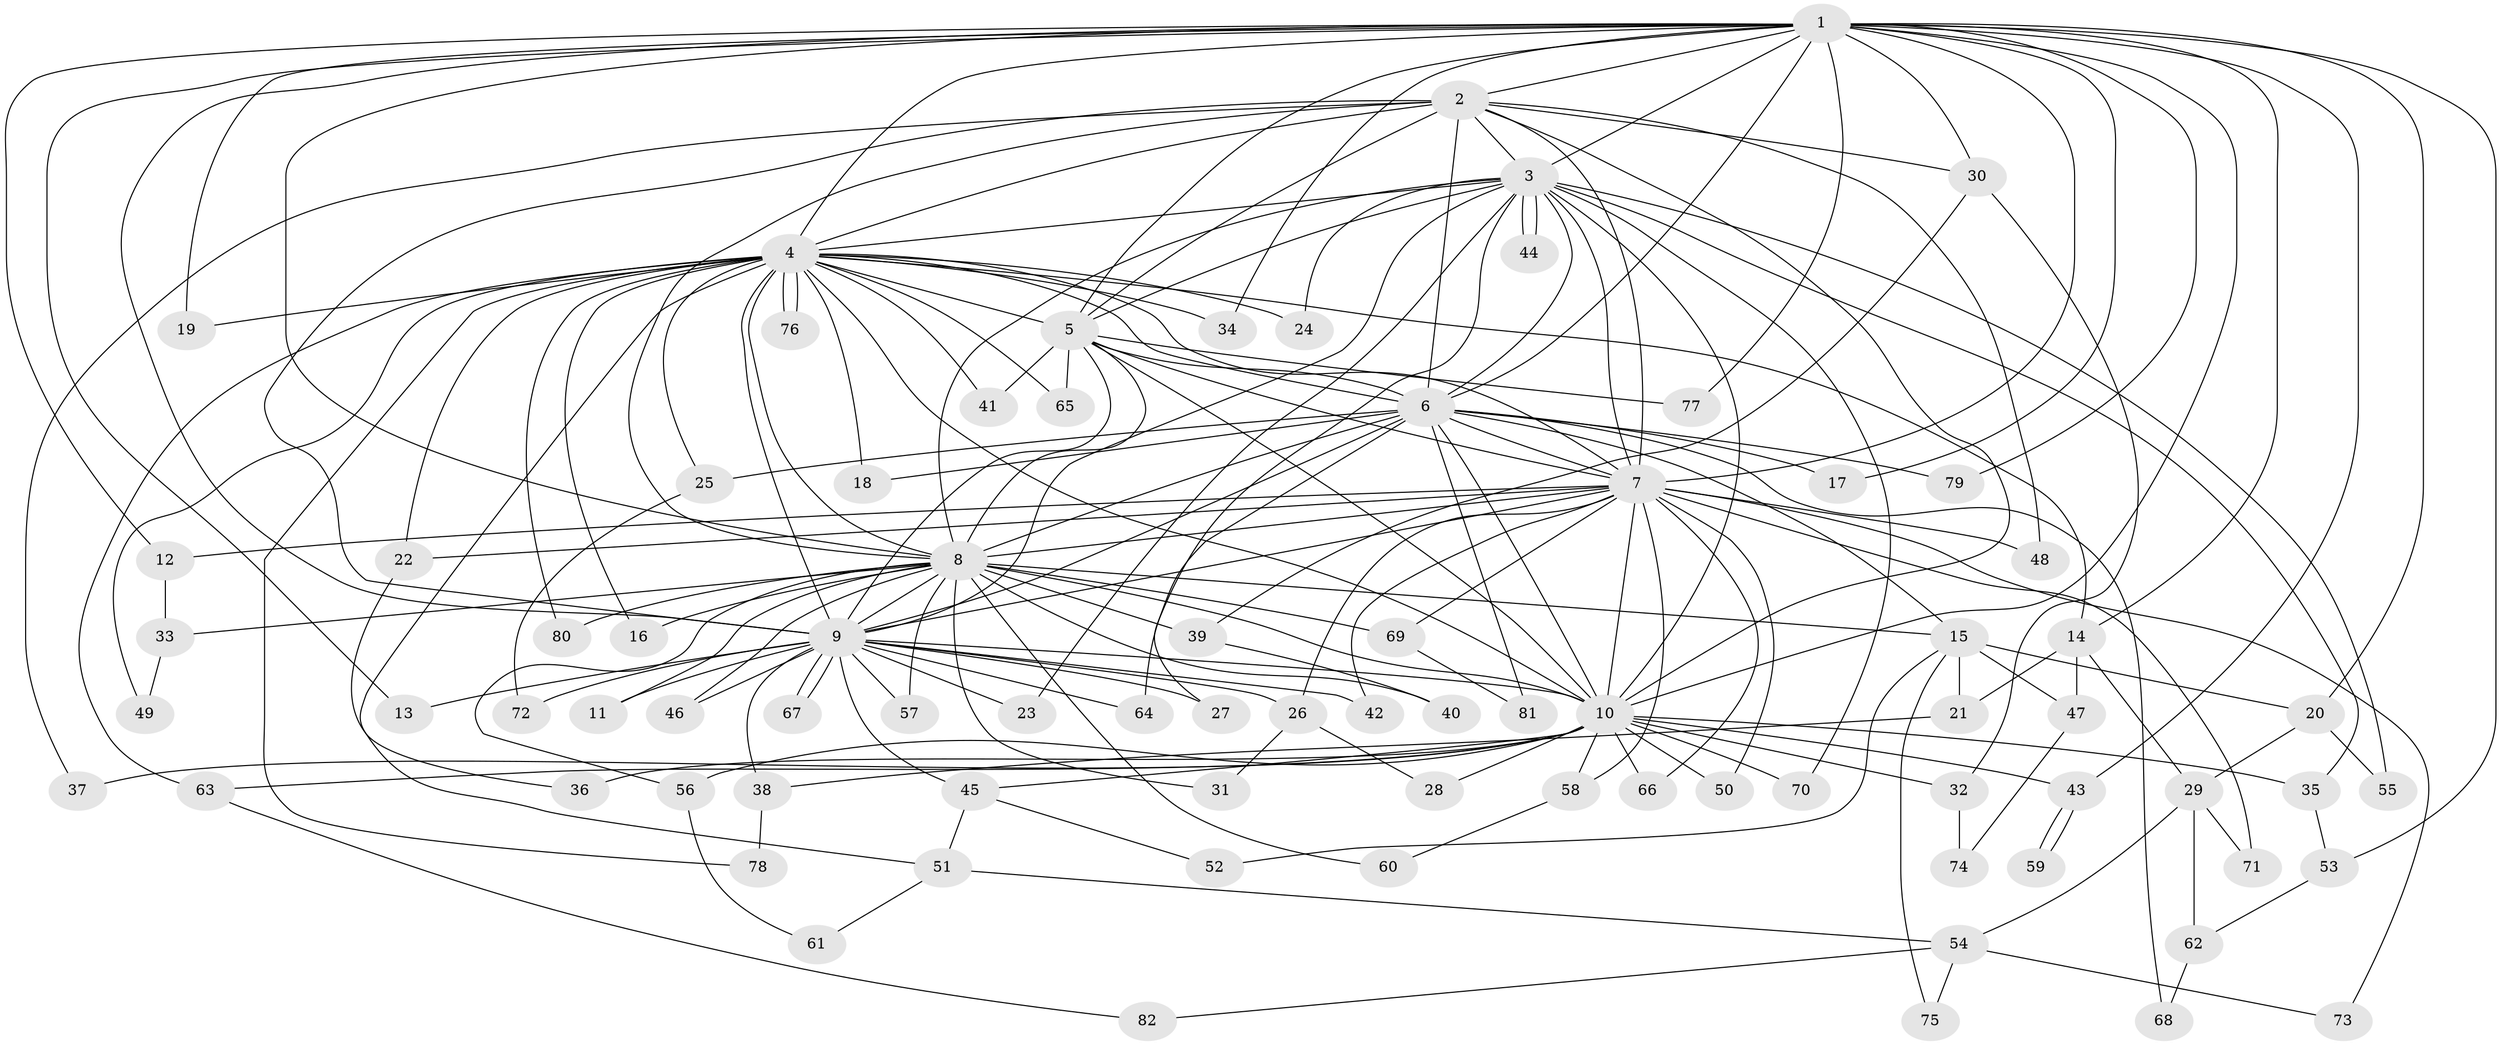// coarse degree distribution, {20: 0.034482758620689655, 9: 0.034482758620689655, 22: 0.017241379310344827, 8: 0.017241379310344827, 19: 0.017241379310344827, 17: 0.017241379310344827, 16: 0.017241379310344827, 2: 0.43103448275862066, 5: 0.034482758620689655, 4: 0.05172413793103448, 3: 0.22413793103448276, 1: 0.08620689655172414, 6: 0.017241379310344827}
// Generated by graph-tools (version 1.1) at 2025/49/03/04/25 22:49:46]
// undirected, 82 vertices, 189 edges
graph export_dot {
  node [color=gray90,style=filled];
  1;
  2;
  3;
  4;
  5;
  6;
  7;
  8;
  9;
  10;
  11;
  12;
  13;
  14;
  15;
  16;
  17;
  18;
  19;
  20;
  21;
  22;
  23;
  24;
  25;
  26;
  27;
  28;
  29;
  30;
  31;
  32;
  33;
  34;
  35;
  36;
  37;
  38;
  39;
  40;
  41;
  42;
  43;
  44;
  45;
  46;
  47;
  48;
  49;
  50;
  51;
  52;
  53;
  54;
  55;
  56;
  57;
  58;
  59;
  60;
  61;
  62;
  63;
  64;
  65;
  66;
  67;
  68;
  69;
  70;
  71;
  72;
  73;
  74;
  75;
  76;
  77;
  78;
  79;
  80;
  81;
  82;
  1 -- 2;
  1 -- 3;
  1 -- 4;
  1 -- 5;
  1 -- 6;
  1 -- 7;
  1 -- 8;
  1 -- 9;
  1 -- 10;
  1 -- 12;
  1 -- 13;
  1 -- 14;
  1 -- 17;
  1 -- 19;
  1 -- 20;
  1 -- 30;
  1 -- 34;
  1 -- 43;
  1 -- 53;
  1 -- 77;
  1 -- 79;
  2 -- 3;
  2 -- 4;
  2 -- 5;
  2 -- 6;
  2 -- 7;
  2 -- 8;
  2 -- 9;
  2 -- 10;
  2 -- 30;
  2 -- 37;
  2 -- 48;
  3 -- 4;
  3 -- 5;
  3 -- 6;
  3 -- 7;
  3 -- 8;
  3 -- 9;
  3 -- 10;
  3 -- 23;
  3 -- 24;
  3 -- 27;
  3 -- 35;
  3 -- 44;
  3 -- 44;
  3 -- 55;
  3 -- 70;
  4 -- 5;
  4 -- 6;
  4 -- 7;
  4 -- 8;
  4 -- 9;
  4 -- 10;
  4 -- 14;
  4 -- 16;
  4 -- 18;
  4 -- 19;
  4 -- 22;
  4 -- 24;
  4 -- 25;
  4 -- 34;
  4 -- 41;
  4 -- 49;
  4 -- 51;
  4 -- 63;
  4 -- 65;
  4 -- 76;
  4 -- 76;
  4 -- 78;
  4 -- 80;
  5 -- 6;
  5 -- 7;
  5 -- 8;
  5 -- 9;
  5 -- 10;
  5 -- 41;
  5 -- 65;
  5 -- 77;
  6 -- 7;
  6 -- 8;
  6 -- 9;
  6 -- 10;
  6 -- 15;
  6 -- 17;
  6 -- 18;
  6 -- 25;
  6 -- 64;
  6 -- 68;
  6 -- 79;
  6 -- 81;
  7 -- 8;
  7 -- 9;
  7 -- 10;
  7 -- 12;
  7 -- 22;
  7 -- 26;
  7 -- 42;
  7 -- 48;
  7 -- 50;
  7 -- 58;
  7 -- 66;
  7 -- 69;
  7 -- 71;
  7 -- 73;
  8 -- 9;
  8 -- 10;
  8 -- 11;
  8 -- 15;
  8 -- 16;
  8 -- 31;
  8 -- 33;
  8 -- 39;
  8 -- 40;
  8 -- 46;
  8 -- 56;
  8 -- 57;
  8 -- 60;
  8 -- 69;
  8 -- 80;
  9 -- 10;
  9 -- 11;
  9 -- 13;
  9 -- 23;
  9 -- 26;
  9 -- 27;
  9 -- 38;
  9 -- 42;
  9 -- 45;
  9 -- 46;
  9 -- 57;
  9 -- 64;
  9 -- 67;
  9 -- 67;
  9 -- 72;
  10 -- 28;
  10 -- 32;
  10 -- 35;
  10 -- 36;
  10 -- 37;
  10 -- 43;
  10 -- 45;
  10 -- 50;
  10 -- 56;
  10 -- 58;
  10 -- 63;
  10 -- 66;
  10 -- 70;
  12 -- 33;
  14 -- 21;
  14 -- 29;
  14 -- 47;
  15 -- 20;
  15 -- 21;
  15 -- 47;
  15 -- 52;
  15 -- 75;
  20 -- 29;
  20 -- 55;
  21 -- 38;
  22 -- 36;
  25 -- 72;
  26 -- 28;
  26 -- 31;
  29 -- 54;
  29 -- 62;
  29 -- 71;
  30 -- 32;
  30 -- 39;
  32 -- 74;
  33 -- 49;
  35 -- 53;
  38 -- 78;
  39 -- 40;
  43 -- 59;
  43 -- 59;
  45 -- 51;
  45 -- 52;
  47 -- 74;
  51 -- 54;
  51 -- 61;
  53 -- 62;
  54 -- 73;
  54 -- 75;
  54 -- 82;
  56 -- 61;
  58 -- 60;
  62 -- 68;
  63 -- 82;
  69 -- 81;
}
